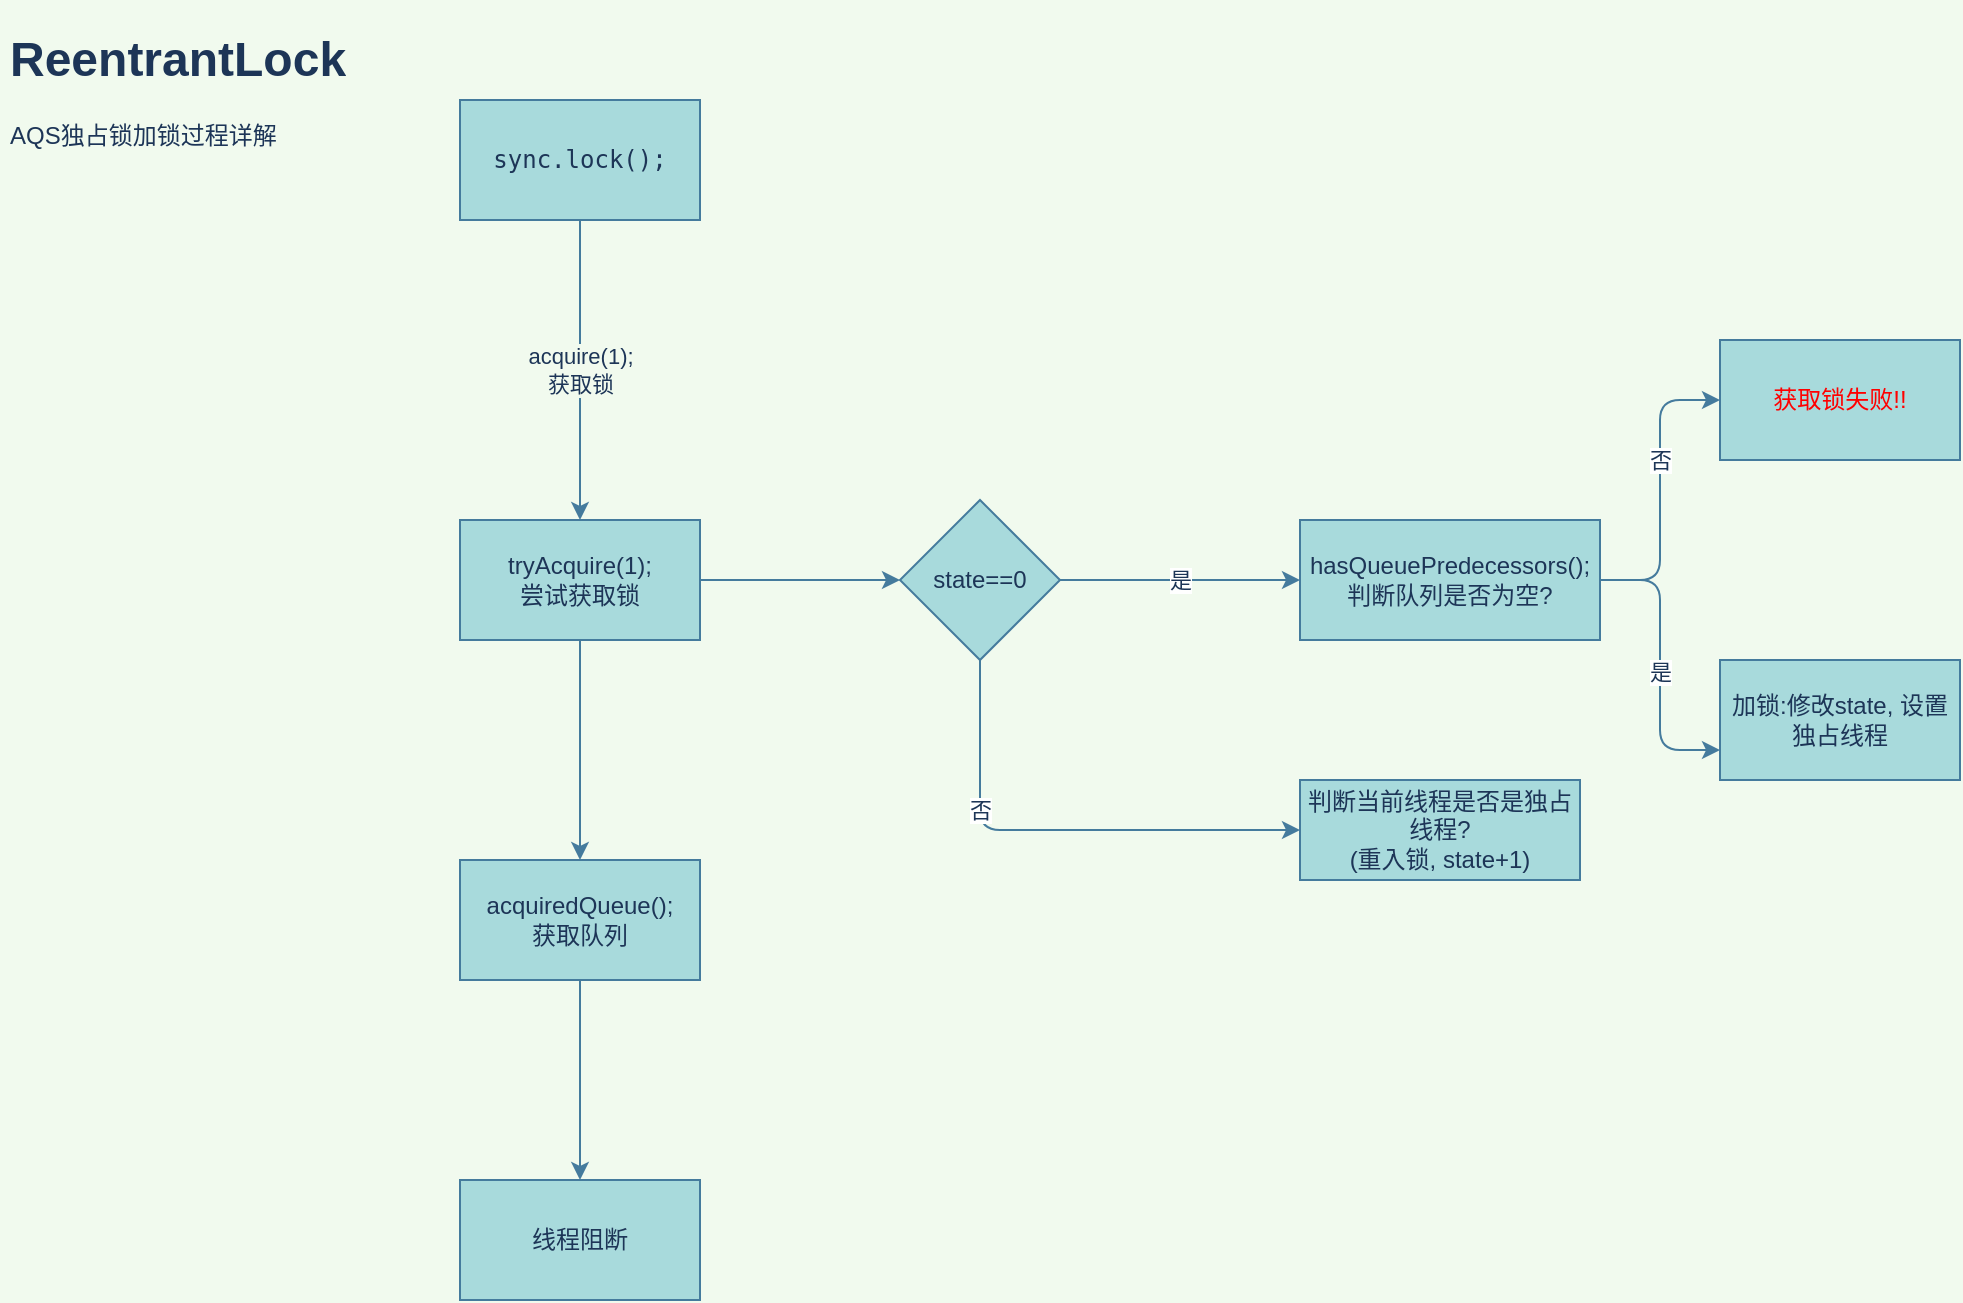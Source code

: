 <mxfile version="14.8.0" type="github">
  <diagram id="9Iv9ZS9wFFGYNE7iOqvU" name="第 1 页">
    <mxGraphModel dx="706" dy="620" grid="1" gridSize="10" guides="1" tooltips="1" connect="1" arrows="1" fold="1" page="1" pageScale="1" pageWidth="827" pageHeight="1169" background="#F1FAEE" math="0" shadow="0">
      <root>
        <mxCell id="0" />
        <mxCell id="1" parent="0" />
        <mxCell id="Fd_4ZxpIQQPllTFsR7I6-5" value="acquire(1);&lt;br&gt;获取锁" style="edgeStyle=orthogonalEdgeStyle;orthogonalLoop=1;jettySize=auto;html=1;labelBackgroundColor=#F1FAEE;strokeColor=#457B9D;fontColor=#1D3557;" edge="1" parent="1" source="Fd_4ZxpIQQPllTFsR7I6-2" target="Fd_4ZxpIQQPllTFsR7I6-4">
          <mxGeometry relative="1" as="geometry" />
        </mxCell>
        <mxCell id="Fd_4ZxpIQQPllTFsR7I6-6" value="&lt;pre&gt;&lt;br&gt;&lt;/pre&gt;" style="edgeLabel;html=1;align=center;verticalAlign=middle;resizable=0;points=[];labelBackgroundColor=#F1FAEE;fontColor=#1D3557;" vertex="1" connectable="0" parent="Fd_4ZxpIQQPllTFsR7I6-5">
          <mxGeometry x="-0.3" y="1" relative="1" as="geometry">
            <mxPoint as="offset" />
          </mxGeometry>
        </mxCell>
        <mxCell id="Fd_4ZxpIQQPllTFsR7I6-7" value="&lt;pre&gt;&lt;br&gt;&lt;/pre&gt;" style="edgeLabel;html=1;align=center;verticalAlign=middle;resizable=0;points=[];labelBackgroundColor=#F1FAEE;fontColor=#1D3557;" vertex="1" connectable="0" parent="Fd_4ZxpIQQPllTFsR7I6-5">
          <mxGeometry x="-0.25" y="-1" relative="1" as="geometry">
            <mxPoint y="14" as="offset" />
          </mxGeometry>
        </mxCell>
        <mxCell id="Fd_4ZxpIQQPllTFsR7I6-2" value="&lt;pre&gt;sync.lock();&lt;/pre&gt;" style="whiteSpace=wrap;html=1;fillColor=#A8DADC;strokeColor=#457B9D;fontColor=#1D3557;" vertex="1" parent="1">
          <mxGeometry x="240" y="80" width="120" height="60" as="geometry" />
        </mxCell>
        <mxCell id="Fd_4ZxpIQQPllTFsR7I6-3" value="&lt;h1&gt;ReentrantLock&lt;/h1&gt;&lt;div&gt;AQS独占锁加锁过程详解&lt;/div&gt;" style="text;html=1;strokeColor=none;fillColor=none;spacing=5;spacingTop=-20;whiteSpace=wrap;overflow=hidden;fontColor=#1D3557;" vertex="1" parent="1">
          <mxGeometry x="10" y="40" width="190" height="120" as="geometry" />
        </mxCell>
        <mxCell id="Fd_4ZxpIQQPllTFsR7I6-9" value="" style="edgeStyle=orthogonalEdgeStyle;orthogonalLoop=1;jettySize=auto;html=1;labelBackgroundColor=#F1FAEE;strokeColor=#457B9D;fontColor=#1D3557;" edge="1" parent="1" source="Fd_4ZxpIQQPllTFsR7I6-4" target="Fd_4ZxpIQQPllTFsR7I6-8">
          <mxGeometry relative="1" as="geometry" />
        </mxCell>
        <mxCell id="Fd_4ZxpIQQPllTFsR7I6-17" value="" style="edgeStyle=orthogonalEdgeStyle;rounded=1;orthogonalLoop=1;jettySize=auto;html=1;fontColor=#1D3557;strokeColor=#457B9D;fillColor=#A8DADC;" edge="1" parent="1" source="Fd_4ZxpIQQPllTFsR7I6-4" target="Fd_4ZxpIQQPllTFsR7I6-16">
          <mxGeometry relative="1" as="geometry" />
        </mxCell>
        <mxCell id="Fd_4ZxpIQQPllTFsR7I6-4" value="tryAcquire(1);&lt;br&gt;尝试获取锁" style="whiteSpace=wrap;html=1;fillColor=#A8DADC;strokeColor=#457B9D;fontColor=#1D3557;" vertex="1" parent="1">
          <mxGeometry x="240" y="290" width="120" height="60" as="geometry" />
        </mxCell>
        <mxCell id="Fd_4ZxpIQQPllTFsR7I6-11" value="" style="edgeStyle=orthogonalEdgeStyle;orthogonalLoop=1;jettySize=auto;html=1;labelBackgroundColor=#F1FAEE;strokeColor=#457B9D;fontColor=#1D3557;" edge="1" parent="1" source="Fd_4ZxpIQQPllTFsR7I6-8" target="Fd_4ZxpIQQPllTFsR7I6-10">
          <mxGeometry relative="1" as="geometry" />
        </mxCell>
        <mxCell id="Fd_4ZxpIQQPllTFsR7I6-8" value="acquiredQueue();&lt;br&gt;获取队列" style="whiteSpace=wrap;html=1;fillColor=#A8DADC;strokeColor=#457B9D;fontColor=#1D3557;" vertex="1" parent="1">
          <mxGeometry x="240" y="460" width="120" height="60" as="geometry" />
        </mxCell>
        <mxCell id="Fd_4ZxpIQQPllTFsR7I6-10" value="线程阻断" style="whiteSpace=wrap;html=1;fillColor=#A8DADC;strokeColor=#457B9D;fontColor=#1D3557;" vertex="1" parent="1">
          <mxGeometry x="240" y="620" width="120" height="60" as="geometry" />
        </mxCell>
        <mxCell id="Fd_4ZxpIQQPllTFsR7I6-19" value="是" style="edgeStyle=orthogonalEdgeStyle;rounded=1;orthogonalLoop=1;jettySize=auto;html=1;fontColor=#1D3557;strokeColor=#457B9D;fillColor=#A8DADC;" edge="1" parent="1" source="Fd_4ZxpIQQPllTFsR7I6-16" target="Fd_4ZxpIQQPllTFsR7I6-18">
          <mxGeometry relative="1" as="geometry" />
        </mxCell>
        <mxCell id="Fd_4ZxpIQQPllTFsR7I6-22" style="edgeStyle=orthogonalEdgeStyle;rounded=1;orthogonalLoop=1;jettySize=auto;html=1;exitX=0.5;exitY=1;exitDx=0;exitDy=0;entryX=0;entryY=0.5;entryDx=0;entryDy=0;fontColor=#1D3557;strokeColor=#457B9D;fillColor=#A8DADC;" edge="1" parent="1" source="Fd_4ZxpIQQPllTFsR7I6-16" target="Fd_4ZxpIQQPllTFsR7I6-20">
          <mxGeometry relative="1" as="geometry" />
        </mxCell>
        <mxCell id="Fd_4ZxpIQQPllTFsR7I6-23" value="否" style="edgeLabel;html=1;align=center;verticalAlign=middle;resizable=0;points=[];fontColor=#1D3557;" vertex="1" connectable="0" parent="Fd_4ZxpIQQPllTFsR7I6-22">
          <mxGeometry x="-0.45" y="-3" relative="1" as="geometry">
            <mxPoint x="3" y="7" as="offset" />
          </mxGeometry>
        </mxCell>
        <mxCell id="Fd_4ZxpIQQPllTFsR7I6-16" value="state==0" style="rhombus;whiteSpace=wrap;html=1;fontColor=#1D3557;strokeColor=#457B9D;fillColor=#A8DADC;" vertex="1" parent="1">
          <mxGeometry x="460" y="280" width="80" height="80" as="geometry" />
        </mxCell>
        <mxCell id="Fd_4ZxpIQQPllTFsR7I6-25" value="" style="edgeStyle=orthogonalEdgeStyle;rounded=1;orthogonalLoop=1;jettySize=auto;html=1;fontColor=#1D3557;strokeColor=#457B9D;fillColor=#A8DADC;entryX=0;entryY=0.5;entryDx=0;entryDy=0;exitX=1;exitY=0.5;exitDx=0;exitDy=0;" edge="1" parent="1" source="Fd_4ZxpIQQPllTFsR7I6-18" target="Fd_4ZxpIQQPllTFsR7I6-24">
          <mxGeometry relative="1" as="geometry" />
        </mxCell>
        <mxCell id="Fd_4ZxpIQQPllTFsR7I6-26" value="否" style="edgeLabel;html=1;align=center;verticalAlign=middle;resizable=0;points=[];fontColor=#1D3557;" vertex="1" connectable="0" parent="Fd_4ZxpIQQPllTFsR7I6-25">
          <mxGeometry x="0.032" y="-2" relative="1" as="geometry">
            <mxPoint x="-2" y="-13" as="offset" />
          </mxGeometry>
        </mxCell>
        <mxCell id="Fd_4ZxpIQQPllTFsR7I6-28" style="edgeStyle=orthogonalEdgeStyle;rounded=1;orthogonalLoop=1;jettySize=auto;html=1;exitX=1;exitY=0.5;exitDx=0;exitDy=0;entryX=0;entryY=0.75;entryDx=0;entryDy=0;fontColor=#1D3557;strokeColor=#457B9D;fillColor=#A8DADC;" edge="1" parent="1" source="Fd_4ZxpIQQPllTFsR7I6-18" target="Fd_4ZxpIQQPllTFsR7I6-27">
          <mxGeometry relative="1" as="geometry" />
        </mxCell>
        <mxCell id="Fd_4ZxpIQQPllTFsR7I6-29" value="是" style="edgeLabel;html=1;align=center;verticalAlign=middle;resizable=0;points=[];fontColor=#1D3557;" vertex="1" connectable="0" parent="Fd_4ZxpIQQPllTFsR7I6-28">
          <mxGeometry x="0.048" relative="1" as="geometry">
            <mxPoint as="offset" />
          </mxGeometry>
        </mxCell>
        <mxCell id="Fd_4ZxpIQQPllTFsR7I6-18" value="hasQueuePredecessors();&lt;br&gt;判断队列是否为空?" style="whiteSpace=wrap;html=1;fontColor=#1D3557;strokeColor=#457B9D;fillColor=#A8DADC;" vertex="1" parent="1">
          <mxGeometry x="660" y="290" width="150" height="60" as="geometry" />
        </mxCell>
        <mxCell id="Fd_4ZxpIQQPllTFsR7I6-20" value="判断当前线程是否是独占线程?&lt;br&gt;(重入锁, state+1)" style="whiteSpace=wrap;html=1;fontColor=#1D3557;strokeColor=#457B9D;fillColor=#A8DADC;direction=east;" vertex="1" parent="1">
          <mxGeometry x="660" y="420" width="140" height="50" as="geometry" />
        </mxCell>
        <mxCell id="Fd_4ZxpIQQPllTFsR7I6-24" value="&lt;font color=&quot;#ff0000&quot;&gt;获取锁失败!!&lt;/font&gt;" style="whiteSpace=wrap;html=1;fontColor=#1D3557;strokeColor=#457B9D;fillColor=#A8DADC;" vertex="1" parent="1">
          <mxGeometry x="870" y="200" width="120" height="60" as="geometry" />
        </mxCell>
        <mxCell id="Fd_4ZxpIQQPllTFsR7I6-27" value="加锁:修改state, 设置独占线程" style="whiteSpace=wrap;html=1;fontColor=#1D3557;strokeColor=#457B9D;fillColor=#A8DADC;" vertex="1" parent="1">
          <mxGeometry x="870" y="360" width="120" height="60" as="geometry" />
        </mxCell>
      </root>
    </mxGraphModel>
  </diagram>
</mxfile>

